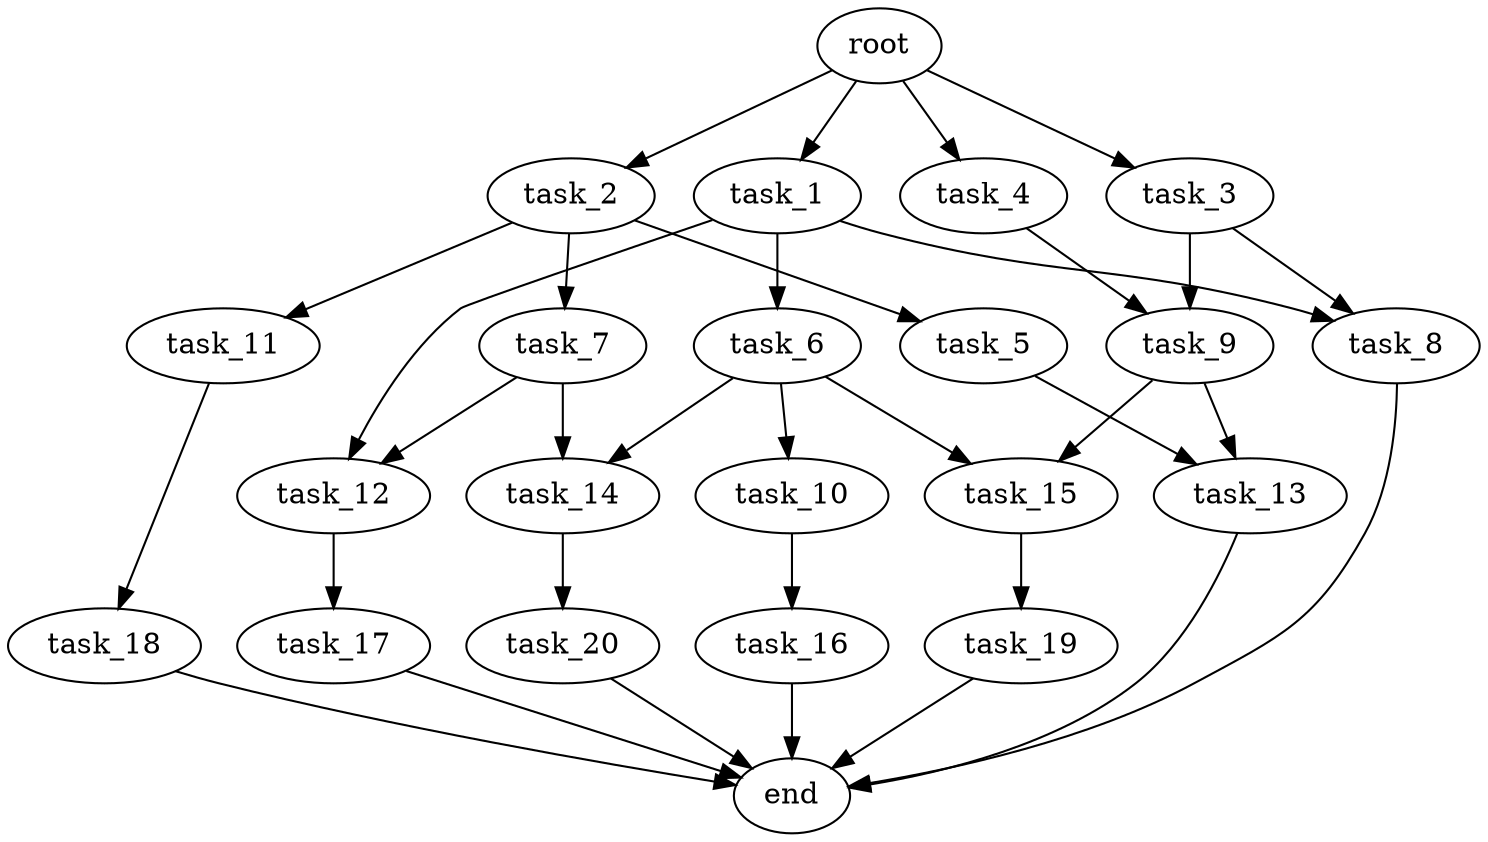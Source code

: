 digraph G {
  root [size="0.000000e+00"];
  task_1 [size="4.089260e+10"];
  task_2 [size="7.689952e+10"];
  task_3 [size="7.658511e+10"];
  task_4 [size="9.783355e+10"];
  task_5 [size="6.459162e+10"];
  task_6 [size="4.204199e+10"];
  task_7 [size="9.928573e+10"];
  task_8 [size="3.825414e+10"];
  task_9 [size="8.696333e+10"];
  task_10 [size="9.067766e+10"];
  task_11 [size="3.757080e+10"];
  task_12 [size="6.827621e+10"];
  task_13 [size="6.618264e+10"];
  task_14 [size="5.393463e+10"];
  task_15 [size="6.535687e+10"];
  task_16 [size="3.478351e+10"];
  task_17 [size="1.785558e+10"];
  task_18 [size="5.373048e+10"];
  task_19 [size="5.288897e+10"];
  task_20 [size="7.278854e+10"];
  end [size="0.000000e+00"];

  root -> task_1 [size="1.000000e-12"];
  root -> task_2 [size="1.000000e-12"];
  root -> task_3 [size="1.000000e-12"];
  root -> task_4 [size="1.000000e-12"];
  task_1 -> task_6 [size="4.204199e+08"];
  task_1 -> task_8 [size="1.912707e+08"];
  task_1 -> task_12 [size="3.413810e+08"];
  task_2 -> task_5 [size="6.459162e+08"];
  task_2 -> task_7 [size="9.928573e+08"];
  task_2 -> task_11 [size="3.757080e+08"];
  task_3 -> task_8 [size="1.912707e+08"];
  task_3 -> task_9 [size="4.348167e+08"];
  task_4 -> task_9 [size="4.348167e+08"];
  task_5 -> task_13 [size="3.309132e+08"];
  task_6 -> task_10 [size="9.067766e+08"];
  task_6 -> task_14 [size="2.696732e+08"];
  task_6 -> task_15 [size="3.267844e+08"];
  task_7 -> task_12 [size="3.413810e+08"];
  task_7 -> task_14 [size="2.696732e+08"];
  task_8 -> end [size="1.000000e-12"];
  task_9 -> task_13 [size="3.309132e+08"];
  task_9 -> task_15 [size="3.267844e+08"];
  task_10 -> task_16 [size="3.478351e+08"];
  task_11 -> task_18 [size="5.373048e+08"];
  task_12 -> task_17 [size="1.785558e+08"];
  task_13 -> end [size="1.000000e-12"];
  task_14 -> task_20 [size="7.278854e+08"];
  task_15 -> task_19 [size="5.288897e+08"];
  task_16 -> end [size="1.000000e-12"];
  task_17 -> end [size="1.000000e-12"];
  task_18 -> end [size="1.000000e-12"];
  task_19 -> end [size="1.000000e-12"];
  task_20 -> end [size="1.000000e-12"];
}
